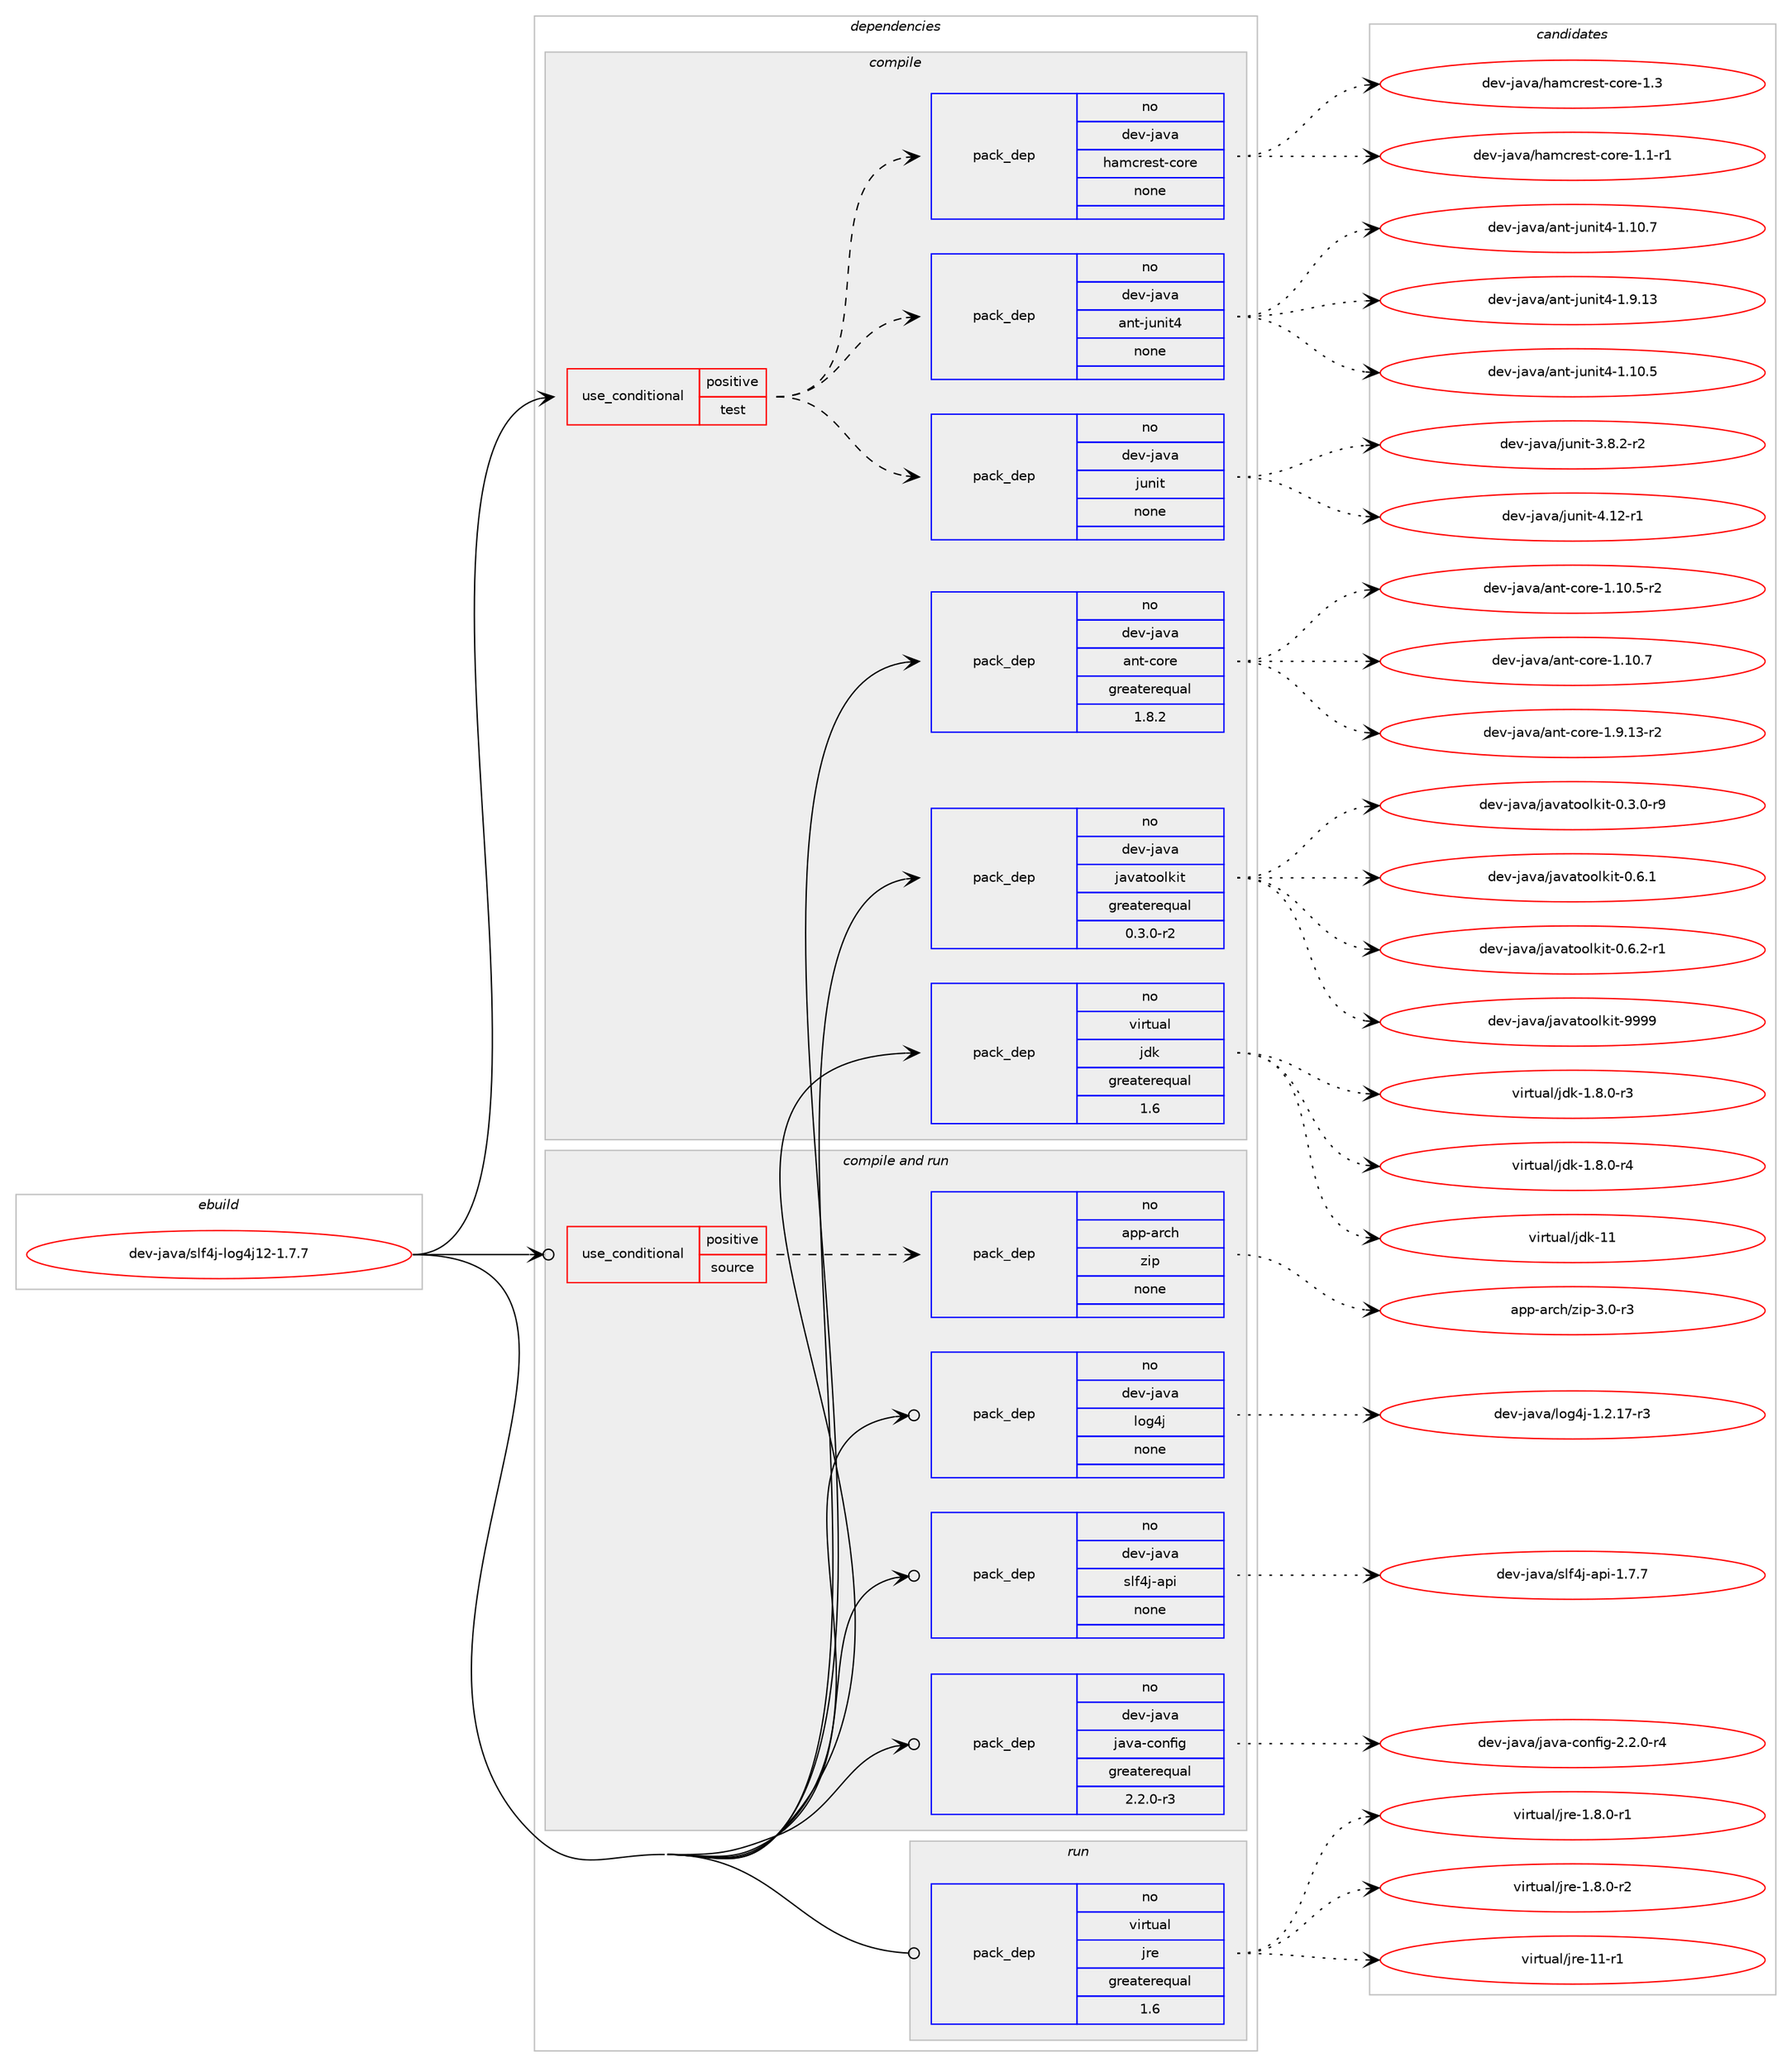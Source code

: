 digraph prolog {

# *************
# Graph options
# *************

newrank=true;
concentrate=true;
compound=true;
graph [rankdir=LR,fontname=Helvetica,fontsize=10,ranksep=1.5];#, ranksep=2.5, nodesep=0.2];
edge  [arrowhead=vee];
node  [fontname=Helvetica,fontsize=10];

# **********
# The ebuild
# **********

subgraph cluster_leftcol {
color=gray;
rank=same;
label=<<i>ebuild</i>>;
id [label="dev-java/slf4j-log4j12-1.7.7", color=red, width=4, href="../dev-java/slf4j-log4j12-1.7.7.svg"];
}

# ****************
# The dependencies
# ****************

subgraph cluster_midcol {
color=gray;
label=<<i>dependencies</i>>;
subgraph cluster_compile {
fillcolor="#eeeeee";
style=filled;
label=<<i>compile</i>>;
subgraph cond129408 {
dependency556419 [label=<<TABLE BORDER="0" CELLBORDER="1" CELLSPACING="0" CELLPADDING="4"><TR><TD ROWSPAN="3" CELLPADDING="10">use_conditional</TD></TR><TR><TD>positive</TD></TR><TR><TD>test</TD></TR></TABLE>>, shape=none, color=red];
subgraph pack415819 {
dependency556420 [label=<<TABLE BORDER="0" CELLBORDER="1" CELLSPACING="0" CELLPADDING="4" WIDTH="220"><TR><TD ROWSPAN="6" CELLPADDING="30">pack_dep</TD></TR><TR><TD WIDTH="110">no</TD></TR><TR><TD>dev-java</TD></TR><TR><TD>hamcrest-core</TD></TR><TR><TD>none</TD></TR><TR><TD></TD></TR></TABLE>>, shape=none, color=blue];
}
dependency556419:e -> dependency556420:w [weight=20,style="dashed",arrowhead="vee"];
subgraph pack415820 {
dependency556421 [label=<<TABLE BORDER="0" CELLBORDER="1" CELLSPACING="0" CELLPADDING="4" WIDTH="220"><TR><TD ROWSPAN="6" CELLPADDING="30">pack_dep</TD></TR><TR><TD WIDTH="110">no</TD></TR><TR><TD>dev-java</TD></TR><TR><TD>junit</TD></TR><TR><TD>none</TD></TR><TR><TD></TD></TR></TABLE>>, shape=none, color=blue];
}
dependency556419:e -> dependency556421:w [weight=20,style="dashed",arrowhead="vee"];
subgraph pack415821 {
dependency556422 [label=<<TABLE BORDER="0" CELLBORDER="1" CELLSPACING="0" CELLPADDING="4" WIDTH="220"><TR><TD ROWSPAN="6" CELLPADDING="30">pack_dep</TD></TR><TR><TD WIDTH="110">no</TD></TR><TR><TD>dev-java</TD></TR><TR><TD>ant-junit4</TD></TR><TR><TD>none</TD></TR><TR><TD></TD></TR></TABLE>>, shape=none, color=blue];
}
dependency556419:e -> dependency556422:w [weight=20,style="dashed",arrowhead="vee"];
}
id:e -> dependency556419:w [weight=20,style="solid",arrowhead="vee"];
subgraph pack415822 {
dependency556423 [label=<<TABLE BORDER="0" CELLBORDER="1" CELLSPACING="0" CELLPADDING="4" WIDTH="220"><TR><TD ROWSPAN="6" CELLPADDING="30">pack_dep</TD></TR><TR><TD WIDTH="110">no</TD></TR><TR><TD>dev-java</TD></TR><TR><TD>ant-core</TD></TR><TR><TD>greaterequal</TD></TR><TR><TD>1.8.2</TD></TR></TABLE>>, shape=none, color=blue];
}
id:e -> dependency556423:w [weight=20,style="solid",arrowhead="vee"];
subgraph pack415823 {
dependency556424 [label=<<TABLE BORDER="0" CELLBORDER="1" CELLSPACING="0" CELLPADDING="4" WIDTH="220"><TR><TD ROWSPAN="6" CELLPADDING="30">pack_dep</TD></TR><TR><TD WIDTH="110">no</TD></TR><TR><TD>dev-java</TD></TR><TR><TD>javatoolkit</TD></TR><TR><TD>greaterequal</TD></TR><TR><TD>0.3.0-r2</TD></TR></TABLE>>, shape=none, color=blue];
}
id:e -> dependency556424:w [weight=20,style="solid",arrowhead="vee"];
subgraph pack415824 {
dependency556425 [label=<<TABLE BORDER="0" CELLBORDER="1" CELLSPACING="0" CELLPADDING="4" WIDTH="220"><TR><TD ROWSPAN="6" CELLPADDING="30">pack_dep</TD></TR><TR><TD WIDTH="110">no</TD></TR><TR><TD>virtual</TD></TR><TR><TD>jdk</TD></TR><TR><TD>greaterequal</TD></TR><TR><TD>1.6</TD></TR></TABLE>>, shape=none, color=blue];
}
id:e -> dependency556425:w [weight=20,style="solid",arrowhead="vee"];
}
subgraph cluster_compileandrun {
fillcolor="#eeeeee";
style=filled;
label=<<i>compile and run</i>>;
subgraph cond129409 {
dependency556426 [label=<<TABLE BORDER="0" CELLBORDER="1" CELLSPACING="0" CELLPADDING="4"><TR><TD ROWSPAN="3" CELLPADDING="10">use_conditional</TD></TR><TR><TD>positive</TD></TR><TR><TD>source</TD></TR></TABLE>>, shape=none, color=red];
subgraph pack415825 {
dependency556427 [label=<<TABLE BORDER="0" CELLBORDER="1" CELLSPACING="0" CELLPADDING="4" WIDTH="220"><TR><TD ROWSPAN="6" CELLPADDING="30">pack_dep</TD></TR><TR><TD WIDTH="110">no</TD></TR><TR><TD>app-arch</TD></TR><TR><TD>zip</TD></TR><TR><TD>none</TD></TR><TR><TD></TD></TR></TABLE>>, shape=none, color=blue];
}
dependency556426:e -> dependency556427:w [weight=20,style="dashed",arrowhead="vee"];
}
id:e -> dependency556426:w [weight=20,style="solid",arrowhead="odotvee"];
subgraph pack415826 {
dependency556428 [label=<<TABLE BORDER="0" CELLBORDER="1" CELLSPACING="0" CELLPADDING="4" WIDTH="220"><TR><TD ROWSPAN="6" CELLPADDING="30">pack_dep</TD></TR><TR><TD WIDTH="110">no</TD></TR><TR><TD>dev-java</TD></TR><TR><TD>java-config</TD></TR><TR><TD>greaterequal</TD></TR><TR><TD>2.2.0-r3</TD></TR></TABLE>>, shape=none, color=blue];
}
id:e -> dependency556428:w [weight=20,style="solid",arrowhead="odotvee"];
subgraph pack415827 {
dependency556429 [label=<<TABLE BORDER="0" CELLBORDER="1" CELLSPACING="0" CELLPADDING="4" WIDTH="220"><TR><TD ROWSPAN="6" CELLPADDING="30">pack_dep</TD></TR><TR><TD WIDTH="110">no</TD></TR><TR><TD>dev-java</TD></TR><TR><TD>log4j</TD></TR><TR><TD>none</TD></TR><TR><TD></TD></TR></TABLE>>, shape=none, color=blue];
}
id:e -> dependency556429:w [weight=20,style="solid",arrowhead="odotvee"];
subgraph pack415828 {
dependency556430 [label=<<TABLE BORDER="0" CELLBORDER="1" CELLSPACING="0" CELLPADDING="4" WIDTH="220"><TR><TD ROWSPAN="6" CELLPADDING="30">pack_dep</TD></TR><TR><TD WIDTH="110">no</TD></TR><TR><TD>dev-java</TD></TR><TR><TD>slf4j-api</TD></TR><TR><TD>none</TD></TR><TR><TD></TD></TR></TABLE>>, shape=none, color=blue];
}
id:e -> dependency556430:w [weight=20,style="solid",arrowhead="odotvee"];
}
subgraph cluster_run {
fillcolor="#eeeeee";
style=filled;
label=<<i>run</i>>;
subgraph pack415829 {
dependency556431 [label=<<TABLE BORDER="0" CELLBORDER="1" CELLSPACING="0" CELLPADDING="4" WIDTH="220"><TR><TD ROWSPAN="6" CELLPADDING="30">pack_dep</TD></TR><TR><TD WIDTH="110">no</TD></TR><TR><TD>virtual</TD></TR><TR><TD>jre</TD></TR><TR><TD>greaterequal</TD></TR><TR><TD>1.6</TD></TR></TABLE>>, shape=none, color=blue];
}
id:e -> dependency556431:w [weight=20,style="solid",arrowhead="odot"];
}
}

# **************
# The candidates
# **************

subgraph cluster_choices {
rank=same;
color=gray;
label=<<i>candidates</i>>;

subgraph choice415819 {
color=black;
nodesep=1;
choice1001011184510697118974710497109991141011151164599111114101454946494511449 [label="dev-java/hamcrest-core-1.1-r1", color=red, width=4,href="../dev-java/hamcrest-core-1.1-r1.svg"];
choice100101118451069711897471049710999114101115116459911111410145494651 [label="dev-java/hamcrest-core-1.3", color=red, width=4,href="../dev-java/hamcrest-core-1.3.svg"];
dependency556420:e -> choice1001011184510697118974710497109991141011151164599111114101454946494511449:w [style=dotted,weight="100"];
dependency556420:e -> choice100101118451069711897471049710999114101115116459911111410145494651:w [style=dotted,weight="100"];
}
subgraph choice415820 {
color=black;
nodesep=1;
choice100101118451069711897471061171101051164551465646504511450 [label="dev-java/junit-3.8.2-r2", color=red, width=4,href="../dev-java/junit-3.8.2-r2.svg"];
choice1001011184510697118974710611711010511645524649504511449 [label="dev-java/junit-4.12-r1", color=red, width=4,href="../dev-java/junit-4.12-r1.svg"];
dependency556421:e -> choice100101118451069711897471061171101051164551465646504511450:w [style=dotted,weight="100"];
dependency556421:e -> choice1001011184510697118974710611711010511645524649504511449:w [style=dotted,weight="100"];
}
subgraph choice415821 {
color=black;
nodesep=1;
choice1001011184510697118974797110116451061171101051165245494649484653 [label="dev-java/ant-junit4-1.10.5", color=red, width=4,href="../dev-java/ant-junit4-1.10.5.svg"];
choice1001011184510697118974797110116451061171101051165245494649484655 [label="dev-java/ant-junit4-1.10.7", color=red, width=4,href="../dev-java/ant-junit4-1.10.7.svg"];
choice1001011184510697118974797110116451061171101051165245494657464951 [label="dev-java/ant-junit4-1.9.13", color=red, width=4,href="../dev-java/ant-junit4-1.9.13.svg"];
dependency556422:e -> choice1001011184510697118974797110116451061171101051165245494649484653:w [style=dotted,weight="100"];
dependency556422:e -> choice1001011184510697118974797110116451061171101051165245494649484655:w [style=dotted,weight="100"];
dependency556422:e -> choice1001011184510697118974797110116451061171101051165245494657464951:w [style=dotted,weight="100"];
}
subgraph choice415822 {
color=black;
nodesep=1;
choice10010111845106971189747971101164599111114101454946494846534511450 [label="dev-java/ant-core-1.10.5-r2", color=red, width=4,href="../dev-java/ant-core-1.10.5-r2.svg"];
choice1001011184510697118974797110116459911111410145494649484655 [label="dev-java/ant-core-1.10.7", color=red, width=4,href="../dev-java/ant-core-1.10.7.svg"];
choice10010111845106971189747971101164599111114101454946574649514511450 [label="dev-java/ant-core-1.9.13-r2", color=red, width=4,href="../dev-java/ant-core-1.9.13-r2.svg"];
dependency556423:e -> choice10010111845106971189747971101164599111114101454946494846534511450:w [style=dotted,weight="100"];
dependency556423:e -> choice1001011184510697118974797110116459911111410145494649484655:w [style=dotted,weight="100"];
dependency556423:e -> choice10010111845106971189747971101164599111114101454946574649514511450:w [style=dotted,weight="100"];
}
subgraph choice415823 {
color=black;
nodesep=1;
choice1001011184510697118974710697118971161111111081071051164548465146484511457 [label="dev-java/javatoolkit-0.3.0-r9", color=red, width=4,href="../dev-java/javatoolkit-0.3.0-r9.svg"];
choice100101118451069711897471069711897116111111108107105116454846544649 [label="dev-java/javatoolkit-0.6.1", color=red, width=4,href="../dev-java/javatoolkit-0.6.1.svg"];
choice1001011184510697118974710697118971161111111081071051164548465446504511449 [label="dev-java/javatoolkit-0.6.2-r1", color=red, width=4,href="../dev-java/javatoolkit-0.6.2-r1.svg"];
choice1001011184510697118974710697118971161111111081071051164557575757 [label="dev-java/javatoolkit-9999", color=red, width=4,href="../dev-java/javatoolkit-9999.svg"];
dependency556424:e -> choice1001011184510697118974710697118971161111111081071051164548465146484511457:w [style=dotted,weight="100"];
dependency556424:e -> choice100101118451069711897471069711897116111111108107105116454846544649:w [style=dotted,weight="100"];
dependency556424:e -> choice1001011184510697118974710697118971161111111081071051164548465446504511449:w [style=dotted,weight="100"];
dependency556424:e -> choice1001011184510697118974710697118971161111111081071051164557575757:w [style=dotted,weight="100"];
}
subgraph choice415824 {
color=black;
nodesep=1;
choice11810511411611797108471061001074549465646484511451 [label="virtual/jdk-1.8.0-r3", color=red, width=4,href="../virtual/jdk-1.8.0-r3.svg"];
choice11810511411611797108471061001074549465646484511452 [label="virtual/jdk-1.8.0-r4", color=red, width=4,href="../virtual/jdk-1.8.0-r4.svg"];
choice1181051141161179710847106100107454949 [label="virtual/jdk-11", color=red, width=4,href="../virtual/jdk-11.svg"];
dependency556425:e -> choice11810511411611797108471061001074549465646484511451:w [style=dotted,weight="100"];
dependency556425:e -> choice11810511411611797108471061001074549465646484511452:w [style=dotted,weight="100"];
dependency556425:e -> choice1181051141161179710847106100107454949:w [style=dotted,weight="100"];
}
subgraph choice415825 {
color=black;
nodesep=1;
choice9711211245971149910447122105112455146484511451 [label="app-arch/zip-3.0-r3", color=red, width=4,href="../app-arch/zip-3.0-r3.svg"];
dependency556427:e -> choice9711211245971149910447122105112455146484511451:w [style=dotted,weight="100"];
}
subgraph choice415826 {
color=black;
nodesep=1;
choice10010111845106971189747106971189745991111101021051034550465046484511452 [label="dev-java/java-config-2.2.0-r4", color=red, width=4,href="../dev-java/java-config-2.2.0-r4.svg"];
dependency556428:e -> choice10010111845106971189747106971189745991111101021051034550465046484511452:w [style=dotted,weight="100"];
}
subgraph choice415827 {
color=black;
nodesep=1;
choice1001011184510697118974710811110352106454946504649554511451 [label="dev-java/log4j-1.2.17-r3", color=red, width=4,href="../dev-java/log4j-1.2.17-r3.svg"];
dependency556429:e -> choice1001011184510697118974710811110352106454946504649554511451:w [style=dotted,weight="100"];
}
subgraph choice415828 {
color=black;
nodesep=1;
choice10010111845106971189747115108102521064597112105454946554655 [label="dev-java/slf4j-api-1.7.7", color=red, width=4,href="../dev-java/slf4j-api-1.7.7.svg"];
dependency556430:e -> choice10010111845106971189747115108102521064597112105454946554655:w [style=dotted,weight="100"];
}
subgraph choice415829 {
color=black;
nodesep=1;
choice11810511411611797108471061141014549465646484511449 [label="virtual/jre-1.8.0-r1", color=red, width=4,href="../virtual/jre-1.8.0-r1.svg"];
choice11810511411611797108471061141014549465646484511450 [label="virtual/jre-1.8.0-r2", color=red, width=4,href="../virtual/jre-1.8.0-r2.svg"];
choice11810511411611797108471061141014549494511449 [label="virtual/jre-11-r1", color=red, width=4,href="../virtual/jre-11-r1.svg"];
dependency556431:e -> choice11810511411611797108471061141014549465646484511449:w [style=dotted,weight="100"];
dependency556431:e -> choice11810511411611797108471061141014549465646484511450:w [style=dotted,weight="100"];
dependency556431:e -> choice11810511411611797108471061141014549494511449:w [style=dotted,weight="100"];
}
}

}
